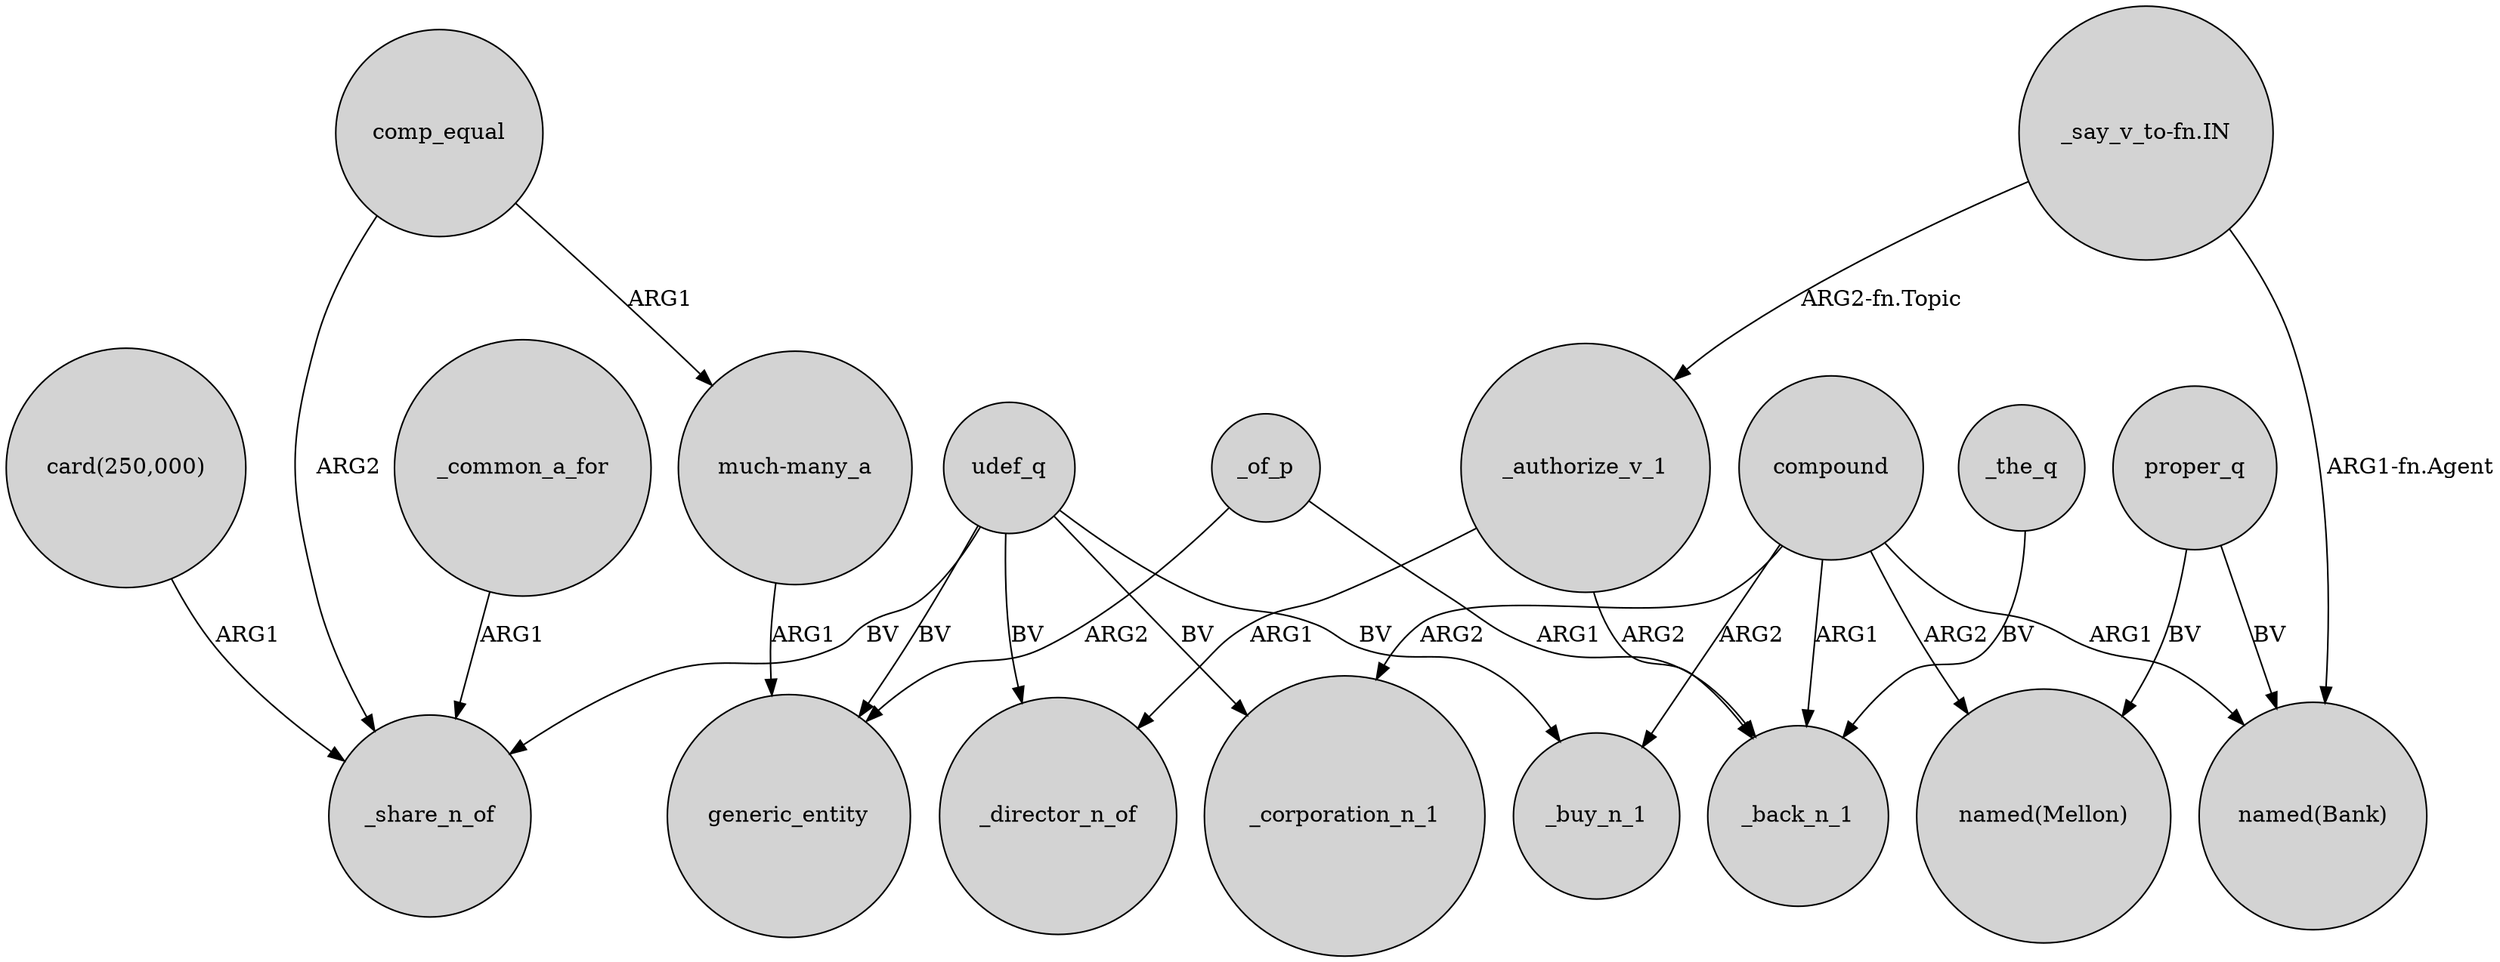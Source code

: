 digraph {
	node [shape=circle style=filled]
	_of_p -> generic_entity [label=ARG2]
	udef_q -> generic_entity [label=BV]
	"much-many_a" -> generic_entity [label=ARG1]
	_the_q -> _back_n_1 [label=BV]
	comp_equal -> _share_n_of [label=ARG2]
	compound -> _corporation_n_1 [label=ARG2]
	comp_equal -> "much-many_a" [label=ARG1]
	udef_q -> _buy_n_1 [label=BV]
	_authorize_v_1 -> _back_n_1 [label=ARG2]
	_of_p -> _back_n_1 [label=ARG1]
	proper_q -> "named(Bank)" [label=BV]
	udef_q -> _corporation_n_1 [label=BV]
	"_say_v_to-fn.IN" -> _authorize_v_1 [label="ARG2-fn.Topic"]
	_authorize_v_1 -> _director_n_of [label=ARG1]
	proper_q -> "named(Mellon)" [label=BV]
	"_say_v_to-fn.IN" -> "named(Bank)" [label="ARG1-fn.Agent"]
	_common_a_for -> _share_n_of [label=ARG1]
	udef_q -> _share_n_of [label=BV]
	compound -> "named(Bank)" [label=ARG1]
	compound -> "named(Mellon)" [label=ARG2]
	"card(250,000)" -> _share_n_of [label=ARG1]
	compound -> _back_n_1 [label=ARG1]
	udef_q -> _director_n_of [label=BV]
	compound -> _buy_n_1 [label=ARG2]
}
